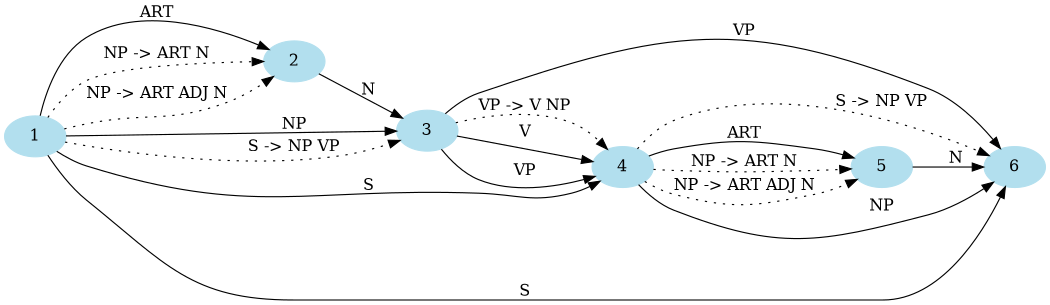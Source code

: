 // The chart parsing
digraph {
	node [color=lightblue2 style=filled]
	rank=same rankdir=LR size="7,3"
	edge [style=filled]
	1 -> 2 [label=ART]
	edge [style=filled]
	2 -> 3 [label=N]
	edge [style=filled]
	1 -> 3 [label=NP]
	edge [style=filled]
	3 -> 4 [label=V]
	edge [style=filled]
	3 -> 4 [label=VP]
	edge [style=filled]
	1 -> 4 [label=S]
	edge [style=filled]
	4 -> 5 [label=ART]
	edge [style=filled]
	5 -> 6 [label=N]
	edge [style=filled]
	4 -> 6 [label=NP]
	edge [style=filled]
	3 -> 6 [label=VP]
	edge [style=filled]
	1 -> 6 [label=S]
	edge [style=dotted]
	1 -> 2 [label="NP -> ART N"]
	edge [style=dotted]
	1 -> 2 [label="NP -> ART ADJ N"]
	edge [style=dotted]
	1 -> 3 [label="S -> NP VP"]
	edge [style=dotted]
	3 -> 4 [label="VP -> V NP"]
	edge [style=dotted]
	4 -> 5 [label="NP -> ART N"]
	edge [style=dotted]
	4 -> 5 [label="NP -> ART ADJ N"]
	edge [style=dotted]
	4 -> 6 [label="S -> NP VP"]
}
